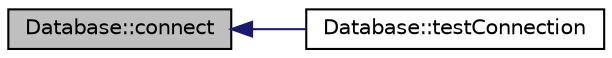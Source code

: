 digraph "Database::connect"
{
  edge [fontname="Helvetica",fontsize="10",labelfontname="Helvetica",labelfontsize="10"];
  node [fontname="Helvetica",fontsize="10",shape=record];
  rankdir="LR";
  Node1 [label="Database::connect",height=0.2,width=0.4,color="black", fillcolor="grey75", style="filled" fontcolor="black"];
  Node1 -> Node2 [dir="back",color="midnightblue",fontsize="10",style="solid",fontname="Helvetica"];
  Node2 [label="Database::testConnection",height=0.2,width=0.4,color="black", fillcolor="white", style="filled",URL="$class_database.html#a16e3a424915bed9bd3abd862882a103e",tooltip="Database::testConnection. "];
}

